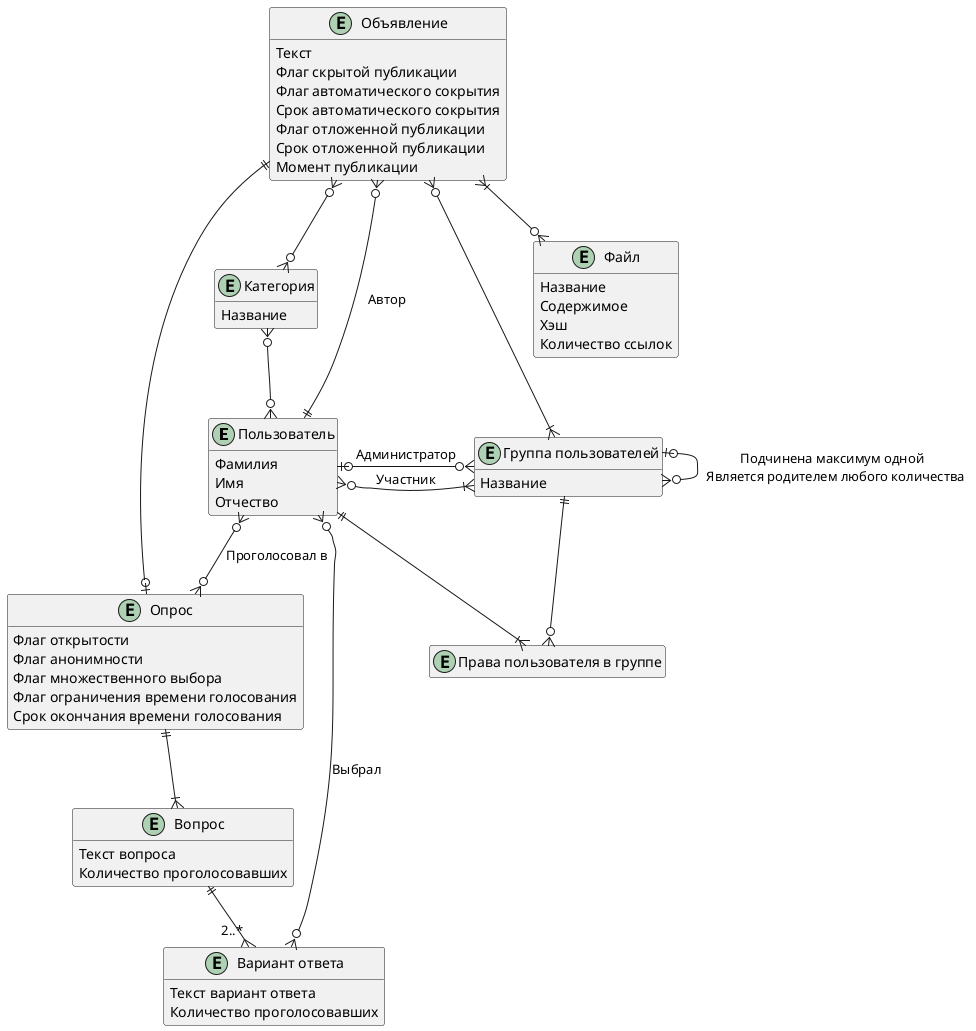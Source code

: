 ﻿@startuml
'https://plantuml.com/class-diagram

hide methods

entity "Пользователь" as user {
    Фамилия
    Имя
    Отчество
}

entity "Объявление" as announcement { 
    Текст
    Флаг скрытой публикации
    Флаг автоматического сокрытия
    Срок автоматического сокрытия
    Флаг отложенной публикации
    Срок отложенной публикации
    Момент публикации
}
announcement }o--|| user : Автор

entity "Категория" as category {
    Название
}
announcement }o--o{ category
user }o-up-o{ category

entity "Файл" as attachedFile { 
    Название
    Содержимое
    Хэш
    Количество ссылок
}
announcement }|--o{ attachedFile

entity "Опрос" as survey {
    Флаг открытости
    Флаг анонимности
    Флаг множественного выбора
    Флаг ограничения времени голосования
    Срок окончания времени голосования
}
announcement ||--o| survey
user }o--o{ survey : Проголосовал в

entity "Вопрос" as question {
    Текст вопроса
    Количество проголосовавших
}
survey ||--|{ question

entity "Вариант ответа" as answer {
    Текст вариант ответа
    Количество проголосовавших
}
question ||--{ "2..*" answer
user }o--o{ answer : Выбрал

entity "Группа пользователей" as userGroup { 
    Название
}
announcement }o--|{ userGroup
user }o--|{ userGroup : Участник
user |o-right-o{ userGroup : Администратор
userGroup |o--o{ userGroup : Подчинена максимум одной \n Является родителем любого количества

entity "Права пользователя в группе" as userRightsInGroup {}
hide userRightsInGroup members
user ||--|{ userRightsInGroup
userGroup ||--o{ userRightsInGroup



@enduml
